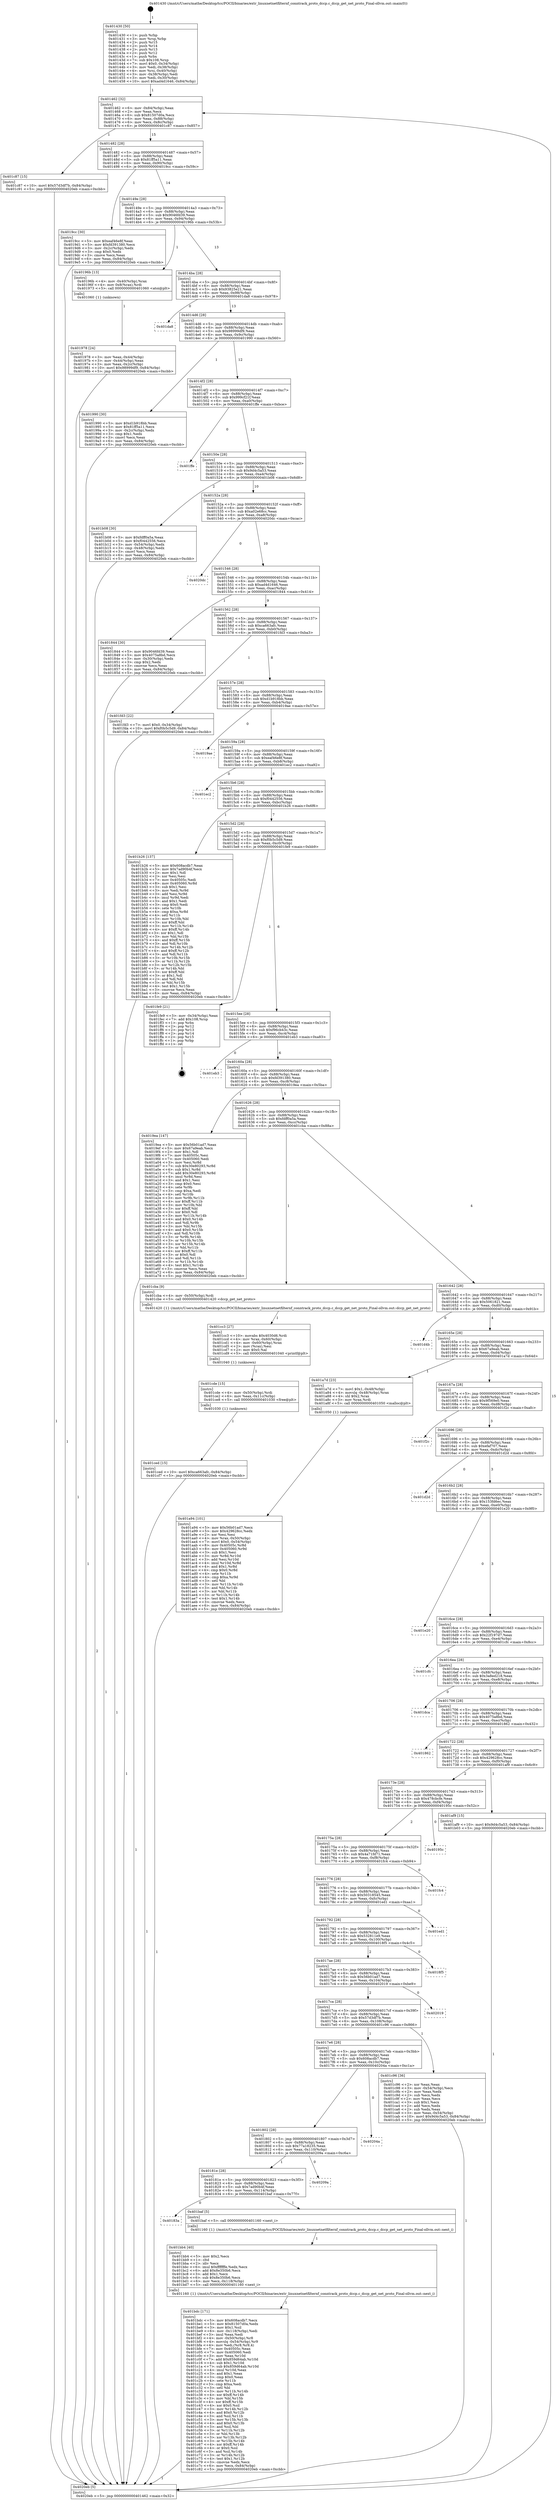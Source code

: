 digraph "0x401430" {
  label = "0x401430 (/mnt/c/Users/mathe/Desktop/tcc/POCII/binaries/extr_linuxnetnetfilternf_conntrack_proto_dccp.c_dccp_get_net_proto_Final-ollvm.out::main(0))"
  labelloc = "t"
  node[shape=record]

  Entry [label="",width=0.3,height=0.3,shape=circle,fillcolor=black,style=filled]
  "0x401462" [label="{
     0x401462 [32]\l
     | [instrs]\l
     &nbsp;&nbsp;0x401462 \<+6\>: mov -0x84(%rbp),%eax\l
     &nbsp;&nbsp;0x401468 \<+2\>: mov %eax,%ecx\l
     &nbsp;&nbsp;0x40146a \<+6\>: sub $0x81507d0a,%ecx\l
     &nbsp;&nbsp;0x401470 \<+6\>: mov %eax,-0x88(%rbp)\l
     &nbsp;&nbsp;0x401476 \<+6\>: mov %ecx,-0x8c(%rbp)\l
     &nbsp;&nbsp;0x40147c \<+6\>: je 0000000000401c87 \<main+0x857\>\l
  }"]
  "0x401c87" [label="{
     0x401c87 [15]\l
     | [instrs]\l
     &nbsp;&nbsp;0x401c87 \<+10\>: movl $0x57d3df7b,-0x84(%rbp)\l
     &nbsp;&nbsp;0x401c91 \<+5\>: jmp 00000000004020eb \<main+0xcbb\>\l
  }"]
  "0x401482" [label="{
     0x401482 [28]\l
     | [instrs]\l
     &nbsp;&nbsp;0x401482 \<+5\>: jmp 0000000000401487 \<main+0x57\>\l
     &nbsp;&nbsp;0x401487 \<+6\>: mov -0x88(%rbp),%eax\l
     &nbsp;&nbsp;0x40148d \<+5\>: sub $0x81ff5a11,%eax\l
     &nbsp;&nbsp;0x401492 \<+6\>: mov %eax,-0x90(%rbp)\l
     &nbsp;&nbsp;0x401498 \<+6\>: je 00000000004019cc \<main+0x59c\>\l
  }"]
  Exit [label="",width=0.3,height=0.3,shape=circle,fillcolor=black,style=filled,peripheries=2]
  "0x4019cc" [label="{
     0x4019cc [30]\l
     | [instrs]\l
     &nbsp;&nbsp;0x4019cc \<+5\>: mov $0xeaf46e8f,%eax\l
     &nbsp;&nbsp;0x4019d1 \<+5\>: mov $0xfd391380,%ecx\l
     &nbsp;&nbsp;0x4019d6 \<+3\>: mov -0x2c(%rbp),%edx\l
     &nbsp;&nbsp;0x4019d9 \<+3\>: cmp $0x0,%edx\l
     &nbsp;&nbsp;0x4019dc \<+3\>: cmove %ecx,%eax\l
     &nbsp;&nbsp;0x4019df \<+6\>: mov %eax,-0x84(%rbp)\l
     &nbsp;&nbsp;0x4019e5 \<+5\>: jmp 00000000004020eb \<main+0xcbb\>\l
  }"]
  "0x40149e" [label="{
     0x40149e [28]\l
     | [instrs]\l
     &nbsp;&nbsp;0x40149e \<+5\>: jmp 00000000004014a3 \<main+0x73\>\l
     &nbsp;&nbsp;0x4014a3 \<+6\>: mov -0x88(%rbp),%eax\l
     &nbsp;&nbsp;0x4014a9 \<+5\>: sub $0x9046fd39,%eax\l
     &nbsp;&nbsp;0x4014ae \<+6\>: mov %eax,-0x94(%rbp)\l
     &nbsp;&nbsp;0x4014b4 \<+6\>: je 000000000040196b \<main+0x53b\>\l
  }"]
  "0x401ced" [label="{
     0x401ced [15]\l
     | [instrs]\l
     &nbsp;&nbsp;0x401ced \<+10\>: movl $0xca663afc,-0x84(%rbp)\l
     &nbsp;&nbsp;0x401cf7 \<+5\>: jmp 00000000004020eb \<main+0xcbb\>\l
  }"]
  "0x40196b" [label="{
     0x40196b [13]\l
     | [instrs]\l
     &nbsp;&nbsp;0x40196b \<+4\>: mov -0x40(%rbp),%rax\l
     &nbsp;&nbsp;0x40196f \<+4\>: mov 0x8(%rax),%rdi\l
     &nbsp;&nbsp;0x401973 \<+5\>: call 0000000000401060 \<atoi@plt\>\l
     | [calls]\l
     &nbsp;&nbsp;0x401060 \{1\} (unknown)\l
  }"]
  "0x4014ba" [label="{
     0x4014ba [28]\l
     | [instrs]\l
     &nbsp;&nbsp;0x4014ba \<+5\>: jmp 00000000004014bf \<main+0x8f\>\l
     &nbsp;&nbsp;0x4014bf \<+6\>: mov -0x88(%rbp),%eax\l
     &nbsp;&nbsp;0x4014c5 \<+5\>: sub $0x93825e21,%eax\l
     &nbsp;&nbsp;0x4014ca \<+6\>: mov %eax,-0x98(%rbp)\l
     &nbsp;&nbsp;0x4014d0 \<+6\>: je 0000000000401da8 \<main+0x978\>\l
  }"]
  "0x401cde" [label="{
     0x401cde [15]\l
     | [instrs]\l
     &nbsp;&nbsp;0x401cde \<+4\>: mov -0x50(%rbp),%rdi\l
     &nbsp;&nbsp;0x401ce2 \<+6\>: mov %eax,-0x11c(%rbp)\l
     &nbsp;&nbsp;0x401ce8 \<+5\>: call 0000000000401030 \<free@plt\>\l
     | [calls]\l
     &nbsp;&nbsp;0x401030 \{1\} (unknown)\l
  }"]
  "0x401da8" [label="{
     0x401da8\l
  }", style=dashed]
  "0x4014d6" [label="{
     0x4014d6 [28]\l
     | [instrs]\l
     &nbsp;&nbsp;0x4014d6 \<+5\>: jmp 00000000004014db \<main+0xab\>\l
     &nbsp;&nbsp;0x4014db \<+6\>: mov -0x88(%rbp),%eax\l
     &nbsp;&nbsp;0x4014e1 \<+5\>: sub $0x98999df9,%eax\l
     &nbsp;&nbsp;0x4014e6 \<+6\>: mov %eax,-0x9c(%rbp)\l
     &nbsp;&nbsp;0x4014ec \<+6\>: je 0000000000401990 \<main+0x560\>\l
  }"]
  "0x401cc3" [label="{
     0x401cc3 [27]\l
     | [instrs]\l
     &nbsp;&nbsp;0x401cc3 \<+10\>: movabs $0x4030d6,%rdi\l
     &nbsp;&nbsp;0x401ccd \<+4\>: mov %rax,-0x60(%rbp)\l
     &nbsp;&nbsp;0x401cd1 \<+4\>: mov -0x60(%rbp),%rax\l
     &nbsp;&nbsp;0x401cd5 \<+2\>: mov (%rax),%esi\l
     &nbsp;&nbsp;0x401cd7 \<+2\>: mov $0x0,%al\l
     &nbsp;&nbsp;0x401cd9 \<+5\>: call 0000000000401040 \<printf@plt\>\l
     | [calls]\l
     &nbsp;&nbsp;0x401040 \{1\} (unknown)\l
  }"]
  "0x401990" [label="{
     0x401990 [30]\l
     | [instrs]\l
     &nbsp;&nbsp;0x401990 \<+5\>: mov $0xd1b918bb,%eax\l
     &nbsp;&nbsp;0x401995 \<+5\>: mov $0x81ff5a11,%ecx\l
     &nbsp;&nbsp;0x40199a \<+3\>: mov -0x2c(%rbp),%edx\l
     &nbsp;&nbsp;0x40199d \<+3\>: cmp $0x1,%edx\l
     &nbsp;&nbsp;0x4019a0 \<+3\>: cmovl %ecx,%eax\l
     &nbsp;&nbsp;0x4019a3 \<+6\>: mov %eax,-0x84(%rbp)\l
     &nbsp;&nbsp;0x4019a9 \<+5\>: jmp 00000000004020eb \<main+0xcbb\>\l
  }"]
  "0x4014f2" [label="{
     0x4014f2 [28]\l
     | [instrs]\l
     &nbsp;&nbsp;0x4014f2 \<+5\>: jmp 00000000004014f7 \<main+0xc7\>\l
     &nbsp;&nbsp;0x4014f7 \<+6\>: mov -0x88(%rbp),%eax\l
     &nbsp;&nbsp;0x4014fd \<+5\>: sub $0x999cf21f,%eax\l
     &nbsp;&nbsp;0x401502 \<+6\>: mov %eax,-0xa0(%rbp)\l
     &nbsp;&nbsp;0x401508 \<+6\>: je 0000000000401ffe \<main+0xbce\>\l
  }"]
  "0x401bdc" [label="{
     0x401bdc [171]\l
     | [instrs]\l
     &nbsp;&nbsp;0x401bdc \<+5\>: mov $0x608acdb7,%ecx\l
     &nbsp;&nbsp;0x401be1 \<+5\>: mov $0x81507d0a,%edx\l
     &nbsp;&nbsp;0x401be6 \<+3\>: mov $0x1,%sil\l
     &nbsp;&nbsp;0x401be9 \<+6\>: mov -0x118(%rbp),%edi\l
     &nbsp;&nbsp;0x401bef \<+3\>: imul %eax,%edi\l
     &nbsp;&nbsp;0x401bf2 \<+4\>: mov -0x50(%rbp),%r8\l
     &nbsp;&nbsp;0x401bf6 \<+4\>: movslq -0x54(%rbp),%r9\l
     &nbsp;&nbsp;0x401bfa \<+4\>: mov %edi,(%r8,%r9,4)\l
     &nbsp;&nbsp;0x401bfe \<+7\>: mov 0x40505c,%eax\l
     &nbsp;&nbsp;0x401c05 \<+7\>: mov 0x405060,%edi\l
     &nbsp;&nbsp;0x401c0c \<+3\>: mov %eax,%r10d\l
     &nbsp;&nbsp;0x401c0f \<+7\>: add $0x859d64ab,%r10d\l
     &nbsp;&nbsp;0x401c16 \<+4\>: sub $0x1,%r10d\l
     &nbsp;&nbsp;0x401c1a \<+7\>: sub $0x859d64ab,%r10d\l
     &nbsp;&nbsp;0x401c21 \<+4\>: imul %r10d,%eax\l
     &nbsp;&nbsp;0x401c25 \<+3\>: and $0x1,%eax\l
     &nbsp;&nbsp;0x401c28 \<+3\>: cmp $0x0,%eax\l
     &nbsp;&nbsp;0x401c2b \<+4\>: sete %r11b\l
     &nbsp;&nbsp;0x401c2f \<+3\>: cmp $0xa,%edi\l
     &nbsp;&nbsp;0x401c32 \<+3\>: setl %bl\l
     &nbsp;&nbsp;0x401c35 \<+3\>: mov %r11b,%r14b\l
     &nbsp;&nbsp;0x401c38 \<+4\>: xor $0xff,%r14b\l
     &nbsp;&nbsp;0x401c3c \<+3\>: mov %bl,%r15b\l
     &nbsp;&nbsp;0x401c3f \<+4\>: xor $0xff,%r15b\l
     &nbsp;&nbsp;0x401c43 \<+4\>: xor $0x0,%sil\l
     &nbsp;&nbsp;0x401c47 \<+3\>: mov %r14b,%r12b\l
     &nbsp;&nbsp;0x401c4a \<+4\>: and $0x0,%r12b\l
     &nbsp;&nbsp;0x401c4e \<+3\>: and %sil,%r11b\l
     &nbsp;&nbsp;0x401c51 \<+3\>: mov %r15b,%r13b\l
     &nbsp;&nbsp;0x401c54 \<+4\>: and $0x0,%r13b\l
     &nbsp;&nbsp;0x401c58 \<+3\>: and %sil,%bl\l
     &nbsp;&nbsp;0x401c5b \<+3\>: or %r11b,%r12b\l
     &nbsp;&nbsp;0x401c5e \<+3\>: or %bl,%r13b\l
     &nbsp;&nbsp;0x401c61 \<+3\>: xor %r13b,%r12b\l
     &nbsp;&nbsp;0x401c64 \<+3\>: or %r15b,%r14b\l
     &nbsp;&nbsp;0x401c67 \<+4\>: xor $0xff,%r14b\l
     &nbsp;&nbsp;0x401c6b \<+4\>: or $0x0,%sil\l
     &nbsp;&nbsp;0x401c6f \<+3\>: and %sil,%r14b\l
     &nbsp;&nbsp;0x401c72 \<+3\>: or %r14b,%r12b\l
     &nbsp;&nbsp;0x401c75 \<+4\>: test $0x1,%r12b\l
     &nbsp;&nbsp;0x401c79 \<+3\>: cmovne %edx,%ecx\l
     &nbsp;&nbsp;0x401c7c \<+6\>: mov %ecx,-0x84(%rbp)\l
     &nbsp;&nbsp;0x401c82 \<+5\>: jmp 00000000004020eb \<main+0xcbb\>\l
  }"]
  "0x401ffe" [label="{
     0x401ffe\l
  }", style=dashed]
  "0x40150e" [label="{
     0x40150e [28]\l
     | [instrs]\l
     &nbsp;&nbsp;0x40150e \<+5\>: jmp 0000000000401513 \<main+0xe3\>\l
     &nbsp;&nbsp;0x401513 \<+6\>: mov -0x88(%rbp),%eax\l
     &nbsp;&nbsp;0x401519 \<+5\>: sub $0x9d4c5a53,%eax\l
     &nbsp;&nbsp;0x40151e \<+6\>: mov %eax,-0xa4(%rbp)\l
     &nbsp;&nbsp;0x401524 \<+6\>: je 0000000000401b08 \<main+0x6d8\>\l
  }"]
  "0x401bb4" [label="{
     0x401bb4 [40]\l
     | [instrs]\l
     &nbsp;&nbsp;0x401bb4 \<+5\>: mov $0x2,%ecx\l
     &nbsp;&nbsp;0x401bb9 \<+1\>: cltd\l
     &nbsp;&nbsp;0x401bba \<+2\>: idiv %ecx\l
     &nbsp;&nbsp;0x401bbc \<+6\>: imul $0xfffffffe,%edx,%ecx\l
     &nbsp;&nbsp;0x401bc2 \<+6\>: add $0x8e350b6,%ecx\l
     &nbsp;&nbsp;0x401bc8 \<+3\>: add $0x1,%ecx\l
     &nbsp;&nbsp;0x401bcb \<+6\>: sub $0x8e350b6,%ecx\l
     &nbsp;&nbsp;0x401bd1 \<+6\>: mov %ecx,-0x118(%rbp)\l
     &nbsp;&nbsp;0x401bd7 \<+5\>: call 0000000000401160 \<next_i\>\l
     | [calls]\l
     &nbsp;&nbsp;0x401160 \{1\} (/mnt/c/Users/mathe/Desktop/tcc/POCII/binaries/extr_linuxnetnetfilternf_conntrack_proto_dccp.c_dccp_get_net_proto_Final-ollvm.out::next_i)\l
  }"]
  "0x401b08" [label="{
     0x401b08 [30]\l
     | [instrs]\l
     &nbsp;&nbsp;0x401b08 \<+5\>: mov $0xfdff0a5a,%eax\l
     &nbsp;&nbsp;0x401b0d \<+5\>: mov $0xf0442556,%ecx\l
     &nbsp;&nbsp;0x401b12 \<+3\>: mov -0x54(%rbp),%edx\l
     &nbsp;&nbsp;0x401b15 \<+3\>: cmp -0x48(%rbp),%edx\l
     &nbsp;&nbsp;0x401b18 \<+3\>: cmovl %ecx,%eax\l
     &nbsp;&nbsp;0x401b1b \<+6\>: mov %eax,-0x84(%rbp)\l
     &nbsp;&nbsp;0x401b21 \<+5\>: jmp 00000000004020eb \<main+0xcbb\>\l
  }"]
  "0x40152a" [label="{
     0x40152a [28]\l
     | [instrs]\l
     &nbsp;&nbsp;0x40152a \<+5\>: jmp 000000000040152f \<main+0xff\>\l
     &nbsp;&nbsp;0x40152f \<+6\>: mov -0x88(%rbp),%eax\l
     &nbsp;&nbsp;0x401535 \<+5\>: sub $0xa02e68cc,%eax\l
     &nbsp;&nbsp;0x40153a \<+6\>: mov %eax,-0xa8(%rbp)\l
     &nbsp;&nbsp;0x401540 \<+6\>: je 00000000004020dc \<main+0xcac\>\l
  }"]
  "0x40183a" [label="{
     0x40183a\l
  }", style=dashed]
  "0x4020dc" [label="{
     0x4020dc\l
  }", style=dashed]
  "0x401546" [label="{
     0x401546 [28]\l
     | [instrs]\l
     &nbsp;&nbsp;0x401546 \<+5\>: jmp 000000000040154b \<main+0x11b\>\l
     &nbsp;&nbsp;0x40154b \<+6\>: mov -0x88(%rbp),%eax\l
     &nbsp;&nbsp;0x401551 \<+5\>: sub $0xad4d1646,%eax\l
     &nbsp;&nbsp;0x401556 \<+6\>: mov %eax,-0xac(%rbp)\l
     &nbsp;&nbsp;0x40155c \<+6\>: je 0000000000401844 \<main+0x414\>\l
  }"]
  "0x401baf" [label="{
     0x401baf [5]\l
     | [instrs]\l
     &nbsp;&nbsp;0x401baf \<+5\>: call 0000000000401160 \<next_i\>\l
     | [calls]\l
     &nbsp;&nbsp;0x401160 \{1\} (/mnt/c/Users/mathe/Desktop/tcc/POCII/binaries/extr_linuxnetnetfilternf_conntrack_proto_dccp.c_dccp_get_net_proto_Final-ollvm.out::next_i)\l
  }"]
  "0x401844" [label="{
     0x401844 [30]\l
     | [instrs]\l
     &nbsp;&nbsp;0x401844 \<+5\>: mov $0x9046fd39,%eax\l
     &nbsp;&nbsp;0x401849 \<+5\>: mov $0x4075a8bd,%ecx\l
     &nbsp;&nbsp;0x40184e \<+3\>: mov -0x30(%rbp),%edx\l
     &nbsp;&nbsp;0x401851 \<+3\>: cmp $0x2,%edx\l
     &nbsp;&nbsp;0x401854 \<+3\>: cmovne %ecx,%eax\l
     &nbsp;&nbsp;0x401857 \<+6\>: mov %eax,-0x84(%rbp)\l
     &nbsp;&nbsp;0x40185d \<+5\>: jmp 00000000004020eb \<main+0xcbb\>\l
  }"]
  "0x401562" [label="{
     0x401562 [28]\l
     | [instrs]\l
     &nbsp;&nbsp;0x401562 \<+5\>: jmp 0000000000401567 \<main+0x137\>\l
     &nbsp;&nbsp;0x401567 \<+6\>: mov -0x88(%rbp),%eax\l
     &nbsp;&nbsp;0x40156d \<+5\>: sub $0xca663afc,%eax\l
     &nbsp;&nbsp;0x401572 \<+6\>: mov %eax,-0xb0(%rbp)\l
     &nbsp;&nbsp;0x401578 \<+6\>: je 0000000000401fd3 \<main+0xba3\>\l
  }"]
  "0x4020eb" [label="{
     0x4020eb [5]\l
     | [instrs]\l
     &nbsp;&nbsp;0x4020eb \<+5\>: jmp 0000000000401462 \<main+0x32\>\l
  }"]
  "0x401430" [label="{
     0x401430 [50]\l
     | [instrs]\l
     &nbsp;&nbsp;0x401430 \<+1\>: push %rbp\l
     &nbsp;&nbsp;0x401431 \<+3\>: mov %rsp,%rbp\l
     &nbsp;&nbsp;0x401434 \<+2\>: push %r15\l
     &nbsp;&nbsp;0x401436 \<+2\>: push %r14\l
     &nbsp;&nbsp;0x401438 \<+2\>: push %r13\l
     &nbsp;&nbsp;0x40143a \<+2\>: push %r12\l
     &nbsp;&nbsp;0x40143c \<+1\>: push %rbx\l
     &nbsp;&nbsp;0x40143d \<+7\>: sub $0x108,%rsp\l
     &nbsp;&nbsp;0x401444 \<+7\>: movl $0x0,-0x34(%rbp)\l
     &nbsp;&nbsp;0x40144b \<+3\>: mov %edi,-0x38(%rbp)\l
     &nbsp;&nbsp;0x40144e \<+4\>: mov %rsi,-0x40(%rbp)\l
     &nbsp;&nbsp;0x401452 \<+3\>: mov -0x38(%rbp),%edi\l
     &nbsp;&nbsp;0x401455 \<+3\>: mov %edi,-0x30(%rbp)\l
     &nbsp;&nbsp;0x401458 \<+10\>: movl $0xad4d1646,-0x84(%rbp)\l
  }"]
  "0x401978" [label="{
     0x401978 [24]\l
     | [instrs]\l
     &nbsp;&nbsp;0x401978 \<+3\>: mov %eax,-0x44(%rbp)\l
     &nbsp;&nbsp;0x40197b \<+3\>: mov -0x44(%rbp),%eax\l
     &nbsp;&nbsp;0x40197e \<+3\>: mov %eax,-0x2c(%rbp)\l
     &nbsp;&nbsp;0x401981 \<+10\>: movl $0x98999df9,-0x84(%rbp)\l
     &nbsp;&nbsp;0x40198b \<+5\>: jmp 00000000004020eb \<main+0xcbb\>\l
  }"]
  "0x40181e" [label="{
     0x40181e [28]\l
     | [instrs]\l
     &nbsp;&nbsp;0x40181e \<+5\>: jmp 0000000000401823 \<main+0x3f3\>\l
     &nbsp;&nbsp;0x401823 \<+6\>: mov -0x88(%rbp),%eax\l
     &nbsp;&nbsp;0x401829 \<+5\>: sub $0x7ad90b4f,%eax\l
     &nbsp;&nbsp;0x40182e \<+6\>: mov %eax,-0x114(%rbp)\l
     &nbsp;&nbsp;0x401834 \<+6\>: je 0000000000401baf \<main+0x77f\>\l
  }"]
  "0x401fd3" [label="{
     0x401fd3 [22]\l
     | [instrs]\l
     &nbsp;&nbsp;0x401fd3 \<+7\>: movl $0x0,-0x34(%rbp)\l
     &nbsp;&nbsp;0x401fda \<+10\>: movl $0xf0b5c5d9,-0x84(%rbp)\l
     &nbsp;&nbsp;0x401fe4 \<+5\>: jmp 00000000004020eb \<main+0xcbb\>\l
  }"]
  "0x40157e" [label="{
     0x40157e [28]\l
     | [instrs]\l
     &nbsp;&nbsp;0x40157e \<+5\>: jmp 0000000000401583 \<main+0x153\>\l
     &nbsp;&nbsp;0x401583 \<+6\>: mov -0x88(%rbp),%eax\l
     &nbsp;&nbsp;0x401589 \<+5\>: sub $0xd1b918bb,%eax\l
     &nbsp;&nbsp;0x40158e \<+6\>: mov %eax,-0xb4(%rbp)\l
     &nbsp;&nbsp;0x401594 \<+6\>: je 00000000004019ae \<main+0x57e\>\l
  }"]
  "0x40209a" [label="{
     0x40209a\l
  }", style=dashed]
  "0x4019ae" [label="{
     0x4019ae\l
  }", style=dashed]
  "0x40159a" [label="{
     0x40159a [28]\l
     | [instrs]\l
     &nbsp;&nbsp;0x40159a \<+5\>: jmp 000000000040159f \<main+0x16f\>\l
     &nbsp;&nbsp;0x40159f \<+6\>: mov -0x88(%rbp),%eax\l
     &nbsp;&nbsp;0x4015a5 \<+5\>: sub $0xeaf46e8f,%eax\l
     &nbsp;&nbsp;0x4015aa \<+6\>: mov %eax,-0xb8(%rbp)\l
     &nbsp;&nbsp;0x4015b0 \<+6\>: je 0000000000401ec2 \<main+0xa92\>\l
  }"]
  "0x401802" [label="{
     0x401802 [28]\l
     | [instrs]\l
     &nbsp;&nbsp;0x401802 \<+5\>: jmp 0000000000401807 \<main+0x3d7\>\l
     &nbsp;&nbsp;0x401807 \<+6\>: mov -0x88(%rbp),%eax\l
     &nbsp;&nbsp;0x40180d \<+5\>: sub $0x77a18235,%eax\l
     &nbsp;&nbsp;0x401812 \<+6\>: mov %eax,-0x110(%rbp)\l
     &nbsp;&nbsp;0x401818 \<+6\>: je 000000000040209a \<main+0xc6a\>\l
  }"]
  "0x401ec2" [label="{
     0x401ec2\l
  }", style=dashed]
  "0x4015b6" [label="{
     0x4015b6 [28]\l
     | [instrs]\l
     &nbsp;&nbsp;0x4015b6 \<+5\>: jmp 00000000004015bb \<main+0x18b\>\l
     &nbsp;&nbsp;0x4015bb \<+6\>: mov -0x88(%rbp),%eax\l
     &nbsp;&nbsp;0x4015c1 \<+5\>: sub $0xf0442556,%eax\l
     &nbsp;&nbsp;0x4015c6 \<+6\>: mov %eax,-0xbc(%rbp)\l
     &nbsp;&nbsp;0x4015cc \<+6\>: je 0000000000401b26 \<main+0x6f6\>\l
  }"]
  "0x40204a" [label="{
     0x40204a\l
  }", style=dashed]
  "0x401b26" [label="{
     0x401b26 [137]\l
     | [instrs]\l
     &nbsp;&nbsp;0x401b26 \<+5\>: mov $0x608acdb7,%eax\l
     &nbsp;&nbsp;0x401b2b \<+5\>: mov $0x7ad90b4f,%ecx\l
     &nbsp;&nbsp;0x401b30 \<+2\>: mov $0x1,%dl\l
     &nbsp;&nbsp;0x401b32 \<+2\>: xor %esi,%esi\l
     &nbsp;&nbsp;0x401b34 \<+7\>: mov 0x40505c,%edi\l
     &nbsp;&nbsp;0x401b3b \<+8\>: mov 0x405060,%r8d\l
     &nbsp;&nbsp;0x401b43 \<+3\>: sub $0x1,%esi\l
     &nbsp;&nbsp;0x401b46 \<+3\>: mov %edi,%r9d\l
     &nbsp;&nbsp;0x401b49 \<+3\>: add %esi,%r9d\l
     &nbsp;&nbsp;0x401b4c \<+4\>: imul %r9d,%edi\l
     &nbsp;&nbsp;0x401b50 \<+3\>: and $0x1,%edi\l
     &nbsp;&nbsp;0x401b53 \<+3\>: cmp $0x0,%edi\l
     &nbsp;&nbsp;0x401b56 \<+4\>: sete %r10b\l
     &nbsp;&nbsp;0x401b5a \<+4\>: cmp $0xa,%r8d\l
     &nbsp;&nbsp;0x401b5e \<+4\>: setl %r11b\l
     &nbsp;&nbsp;0x401b62 \<+3\>: mov %r10b,%bl\l
     &nbsp;&nbsp;0x401b65 \<+3\>: xor $0xff,%bl\l
     &nbsp;&nbsp;0x401b68 \<+3\>: mov %r11b,%r14b\l
     &nbsp;&nbsp;0x401b6b \<+4\>: xor $0xff,%r14b\l
     &nbsp;&nbsp;0x401b6f \<+3\>: xor $0x1,%dl\l
     &nbsp;&nbsp;0x401b72 \<+3\>: mov %bl,%r15b\l
     &nbsp;&nbsp;0x401b75 \<+4\>: and $0xff,%r15b\l
     &nbsp;&nbsp;0x401b79 \<+3\>: and %dl,%r10b\l
     &nbsp;&nbsp;0x401b7c \<+3\>: mov %r14b,%r12b\l
     &nbsp;&nbsp;0x401b7f \<+4\>: and $0xff,%r12b\l
     &nbsp;&nbsp;0x401b83 \<+3\>: and %dl,%r11b\l
     &nbsp;&nbsp;0x401b86 \<+3\>: or %r10b,%r15b\l
     &nbsp;&nbsp;0x401b89 \<+3\>: or %r11b,%r12b\l
     &nbsp;&nbsp;0x401b8c \<+3\>: xor %r12b,%r15b\l
     &nbsp;&nbsp;0x401b8f \<+3\>: or %r14b,%bl\l
     &nbsp;&nbsp;0x401b92 \<+3\>: xor $0xff,%bl\l
     &nbsp;&nbsp;0x401b95 \<+3\>: or $0x1,%dl\l
     &nbsp;&nbsp;0x401b98 \<+2\>: and %dl,%bl\l
     &nbsp;&nbsp;0x401b9a \<+3\>: or %bl,%r15b\l
     &nbsp;&nbsp;0x401b9d \<+4\>: test $0x1,%r15b\l
     &nbsp;&nbsp;0x401ba1 \<+3\>: cmovne %ecx,%eax\l
     &nbsp;&nbsp;0x401ba4 \<+6\>: mov %eax,-0x84(%rbp)\l
     &nbsp;&nbsp;0x401baa \<+5\>: jmp 00000000004020eb \<main+0xcbb\>\l
  }"]
  "0x4015d2" [label="{
     0x4015d2 [28]\l
     | [instrs]\l
     &nbsp;&nbsp;0x4015d2 \<+5\>: jmp 00000000004015d7 \<main+0x1a7\>\l
     &nbsp;&nbsp;0x4015d7 \<+6\>: mov -0x88(%rbp),%eax\l
     &nbsp;&nbsp;0x4015dd \<+5\>: sub $0xf0b5c5d9,%eax\l
     &nbsp;&nbsp;0x4015e2 \<+6\>: mov %eax,-0xc0(%rbp)\l
     &nbsp;&nbsp;0x4015e8 \<+6\>: je 0000000000401fe9 \<main+0xbb9\>\l
  }"]
  "0x4017e6" [label="{
     0x4017e6 [28]\l
     | [instrs]\l
     &nbsp;&nbsp;0x4017e6 \<+5\>: jmp 00000000004017eb \<main+0x3bb\>\l
     &nbsp;&nbsp;0x4017eb \<+6\>: mov -0x88(%rbp),%eax\l
     &nbsp;&nbsp;0x4017f1 \<+5\>: sub $0x608acdb7,%eax\l
     &nbsp;&nbsp;0x4017f6 \<+6\>: mov %eax,-0x10c(%rbp)\l
     &nbsp;&nbsp;0x4017fc \<+6\>: je 000000000040204a \<main+0xc1a\>\l
  }"]
  "0x401fe9" [label="{
     0x401fe9 [21]\l
     | [instrs]\l
     &nbsp;&nbsp;0x401fe9 \<+3\>: mov -0x34(%rbp),%eax\l
     &nbsp;&nbsp;0x401fec \<+7\>: add $0x108,%rsp\l
     &nbsp;&nbsp;0x401ff3 \<+1\>: pop %rbx\l
     &nbsp;&nbsp;0x401ff4 \<+2\>: pop %r12\l
     &nbsp;&nbsp;0x401ff6 \<+2\>: pop %r13\l
     &nbsp;&nbsp;0x401ff8 \<+2\>: pop %r14\l
     &nbsp;&nbsp;0x401ffa \<+2\>: pop %r15\l
     &nbsp;&nbsp;0x401ffc \<+1\>: pop %rbp\l
     &nbsp;&nbsp;0x401ffd \<+1\>: ret\l
  }"]
  "0x4015ee" [label="{
     0x4015ee [28]\l
     | [instrs]\l
     &nbsp;&nbsp;0x4015ee \<+5\>: jmp 00000000004015f3 \<main+0x1c3\>\l
     &nbsp;&nbsp;0x4015f3 \<+6\>: mov -0x88(%rbp),%eax\l
     &nbsp;&nbsp;0x4015f9 \<+5\>: sub $0xf96cb43c,%eax\l
     &nbsp;&nbsp;0x4015fe \<+6\>: mov %eax,-0xc4(%rbp)\l
     &nbsp;&nbsp;0x401604 \<+6\>: je 0000000000401eb3 \<main+0xa83\>\l
  }"]
  "0x401c96" [label="{
     0x401c96 [36]\l
     | [instrs]\l
     &nbsp;&nbsp;0x401c96 \<+2\>: xor %eax,%eax\l
     &nbsp;&nbsp;0x401c98 \<+3\>: mov -0x54(%rbp),%ecx\l
     &nbsp;&nbsp;0x401c9b \<+2\>: mov %eax,%edx\l
     &nbsp;&nbsp;0x401c9d \<+2\>: sub %ecx,%edx\l
     &nbsp;&nbsp;0x401c9f \<+2\>: mov %eax,%ecx\l
     &nbsp;&nbsp;0x401ca1 \<+3\>: sub $0x1,%ecx\l
     &nbsp;&nbsp;0x401ca4 \<+2\>: add %ecx,%edx\l
     &nbsp;&nbsp;0x401ca6 \<+2\>: sub %edx,%eax\l
     &nbsp;&nbsp;0x401ca8 \<+3\>: mov %eax,-0x54(%rbp)\l
     &nbsp;&nbsp;0x401cab \<+10\>: movl $0x9d4c5a53,-0x84(%rbp)\l
     &nbsp;&nbsp;0x401cb5 \<+5\>: jmp 00000000004020eb \<main+0xcbb\>\l
  }"]
  "0x401eb3" [label="{
     0x401eb3\l
  }", style=dashed]
  "0x40160a" [label="{
     0x40160a [28]\l
     | [instrs]\l
     &nbsp;&nbsp;0x40160a \<+5\>: jmp 000000000040160f \<main+0x1df\>\l
     &nbsp;&nbsp;0x40160f \<+6\>: mov -0x88(%rbp),%eax\l
     &nbsp;&nbsp;0x401615 \<+5\>: sub $0xfd391380,%eax\l
     &nbsp;&nbsp;0x40161a \<+6\>: mov %eax,-0xc8(%rbp)\l
     &nbsp;&nbsp;0x401620 \<+6\>: je 00000000004019ea \<main+0x5ba\>\l
  }"]
  "0x4017ca" [label="{
     0x4017ca [28]\l
     | [instrs]\l
     &nbsp;&nbsp;0x4017ca \<+5\>: jmp 00000000004017cf \<main+0x39f\>\l
     &nbsp;&nbsp;0x4017cf \<+6\>: mov -0x88(%rbp),%eax\l
     &nbsp;&nbsp;0x4017d5 \<+5\>: sub $0x57d3df7b,%eax\l
     &nbsp;&nbsp;0x4017da \<+6\>: mov %eax,-0x108(%rbp)\l
     &nbsp;&nbsp;0x4017e0 \<+6\>: je 0000000000401c96 \<main+0x866\>\l
  }"]
  "0x4019ea" [label="{
     0x4019ea [147]\l
     | [instrs]\l
     &nbsp;&nbsp;0x4019ea \<+5\>: mov $0x56b01ad7,%eax\l
     &nbsp;&nbsp;0x4019ef \<+5\>: mov $0x67a9eab,%ecx\l
     &nbsp;&nbsp;0x4019f4 \<+2\>: mov $0x1,%dl\l
     &nbsp;&nbsp;0x4019f6 \<+7\>: mov 0x40505c,%esi\l
     &nbsp;&nbsp;0x4019fd \<+7\>: mov 0x405060,%edi\l
     &nbsp;&nbsp;0x401a04 \<+3\>: mov %esi,%r8d\l
     &nbsp;&nbsp;0x401a07 \<+7\>: sub $0x30e80293,%r8d\l
     &nbsp;&nbsp;0x401a0e \<+4\>: sub $0x1,%r8d\l
     &nbsp;&nbsp;0x401a12 \<+7\>: add $0x30e80293,%r8d\l
     &nbsp;&nbsp;0x401a19 \<+4\>: imul %r8d,%esi\l
     &nbsp;&nbsp;0x401a1d \<+3\>: and $0x1,%esi\l
     &nbsp;&nbsp;0x401a20 \<+3\>: cmp $0x0,%esi\l
     &nbsp;&nbsp;0x401a23 \<+4\>: sete %r9b\l
     &nbsp;&nbsp;0x401a27 \<+3\>: cmp $0xa,%edi\l
     &nbsp;&nbsp;0x401a2a \<+4\>: setl %r10b\l
     &nbsp;&nbsp;0x401a2e \<+3\>: mov %r9b,%r11b\l
     &nbsp;&nbsp;0x401a31 \<+4\>: xor $0xff,%r11b\l
     &nbsp;&nbsp;0x401a35 \<+3\>: mov %r10b,%bl\l
     &nbsp;&nbsp;0x401a38 \<+3\>: xor $0xff,%bl\l
     &nbsp;&nbsp;0x401a3b \<+3\>: xor $0x0,%dl\l
     &nbsp;&nbsp;0x401a3e \<+3\>: mov %r11b,%r14b\l
     &nbsp;&nbsp;0x401a41 \<+4\>: and $0x0,%r14b\l
     &nbsp;&nbsp;0x401a45 \<+3\>: and %dl,%r9b\l
     &nbsp;&nbsp;0x401a48 \<+3\>: mov %bl,%r15b\l
     &nbsp;&nbsp;0x401a4b \<+4\>: and $0x0,%r15b\l
     &nbsp;&nbsp;0x401a4f \<+3\>: and %dl,%r10b\l
     &nbsp;&nbsp;0x401a52 \<+3\>: or %r9b,%r14b\l
     &nbsp;&nbsp;0x401a55 \<+3\>: or %r10b,%r15b\l
     &nbsp;&nbsp;0x401a58 \<+3\>: xor %r15b,%r14b\l
     &nbsp;&nbsp;0x401a5b \<+3\>: or %bl,%r11b\l
     &nbsp;&nbsp;0x401a5e \<+4\>: xor $0xff,%r11b\l
     &nbsp;&nbsp;0x401a62 \<+3\>: or $0x0,%dl\l
     &nbsp;&nbsp;0x401a65 \<+3\>: and %dl,%r11b\l
     &nbsp;&nbsp;0x401a68 \<+3\>: or %r11b,%r14b\l
     &nbsp;&nbsp;0x401a6b \<+4\>: test $0x1,%r14b\l
     &nbsp;&nbsp;0x401a6f \<+3\>: cmovne %ecx,%eax\l
     &nbsp;&nbsp;0x401a72 \<+6\>: mov %eax,-0x84(%rbp)\l
     &nbsp;&nbsp;0x401a78 \<+5\>: jmp 00000000004020eb \<main+0xcbb\>\l
  }"]
  "0x401626" [label="{
     0x401626 [28]\l
     | [instrs]\l
     &nbsp;&nbsp;0x401626 \<+5\>: jmp 000000000040162b \<main+0x1fb\>\l
     &nbsp;&nbsp;0x40162b \<+6\>: mov -0x88(%rbp),%eax\l
     &nbsp;&nbsp;0x401631 \<+5\>: sub $0xfdff0a5a,%eax\l
     &nbsp;&nbsp;0x401636 \<+6\>: mov %eax,-0xcc(%rbp)\l
     &nbsp;&nbsp;0x40163c \<+6\>: je 0000000000401cba \<main+0x88a\>\l
  }"]
  "0x402019" [label="{
     0x402019\l
  }", style=dashed]
  "0x401cba" [label="{
     0x401cba [9]\l
     | [instrs]\l
     &nbsp;&nbsp;0x401cba \<+4\>: mov -0x50(%rbp),%rdi\l
     &nbsp;&nbsp;0x401cbe \<+5\>: call 0000000000401420 \<dccp_get_net_proto\>\l
     | [calls]\l
     &nbsp;&nbsp;0x401420 \{1\} (/mnt/c/Users/mathe/Desktop/tcc/POCII/binaries/extr_linuxnetnetfilternf_conntrack_proto_dccp.c_dccp_get_net_proto_Final-ollvm.out::dccp_get_net_proto)\l
  }"]
  "0x401642" [label="{
     0x401642 [28]\l
     | [instrs]\l
     &nbsp;&nbsp;0x401642 \<+5\>: jmp 0000000000401647 \<main+0x217\>\l
     &nbsp;&nbsp;0x401647 \<+6\>: mov -0x88(%rbp),%eax\l
     &nbsp;&nbsp;0x40164d \<+5\>: sub $0x5061821,%eax\l
     &nbsp;&nbsp;0x401652 \<+6\>: mov %eax,-0xd0(%rbp)\l
     &nbsp;&nbsp;0x401658 \<+6\>: je 0000000000401d4b \<main+0x91b\>\l
  }"]
  "0x4017ae" [label="{
     0x4017ae [28]\l
     | [instrs]\l
     &nbsp;&nbsp;0x4017ae \<+5\>: jmp 00000000004017b3 \<main+0x383\>\l
     &nbsp;&nbsp;0x4017b3 \<+6\>: mov -0x88(%rbp),%eax\l
     &nbsp;&nbsp;0x4017b9 \<+5\>: sub $0x56b01ad7,%eax\l
     &nbsp;&nbsp;0x4017be \<+6\>: mov %eax,-0x104(%rbp)\l
     &nbsp;&nbsp;0x4017c4 \<+6\>: je 0000000000402019 \<main+0xbe9\>\l
  }"]
  "0x401d4b" [label="{
     0x401d4b\l
  }", style=dashed]
  "0x40165e" [label="{
     0x40165e [28]\l
     | [instrs]\l
     &nbsp;&nbsp;0x40165e \<+5\>: jmp 0000000000401663 \<main+0x233\>\l
     &nbsp;&nbsp;0x401663 \<+6\>: mov -0x88(%rbp),%eax\l
     &nbsp;&nbsp;0x401669 \<+5\>: sub $0x67a9eab,%eax\l
     &nbsp;&nbsp;0x40166e \<+6\>: mov %eax,-0xd4(%rbp)\l
     &nbsp;&nbsp;0x401674 \<+6\>: je 0000000000401a7d \<main+0x64d\>\l
  }"]
  "0x4018f5" [label="{
     0x4018f5\l
  }", style=dashed]
  "0x401a7d" [label="{
     0x401a7d [23]\l
     | [instrs]\l
     &nbsp;&nbsp;0x401a7d \<+7\>: movl $0x1,-0x48(%rbp)\l
     &nbsp;&nbsp;0x401a84 \<+4\>: movslq -0x48(%rbp),%rax\l
     &nbsp;&nbsp;0x401a88 \<+4\>: shl $0x2,%rax\l
     &nbsp;&nbsp;0x401a8c \<+3\>: mov %rax,%rdi\l
     &nbsp;&nbsp;0x401a8f \<+5\>: call 0000000000401050 \<malloc@plt\>\l
     | [calls]\l
     &nbsp;&nbsp;0x401050 \{1\} (unknown)\l
  }"]
  "0x40167a" [label="{
     0x40167a [28]\l
     | [instrs]\l
     &nbsp;&nbsp;0x40167a \<+5\>: jmp 000000000040167f \<main+0x24f\>\l
     &nbsp;&nbsp;0x40167f \<+6\>: mov -0x88(%rbp),%eax\l
     &nbsp;&nbsp;0x401685 \<+5\>: sub $0x9f569e0,%eax\l
     &nbsp;&nbsp;0x40168a \<+6\>: mov %eax,-0xd8(%rbp)\l
     &nbsp;&nbsp;0x401690 \<+6\>: je 0000000000401f2c \<main+0xafc\>\l
  }"]
  "0x401a94" [label="{
     0x401a94 [101]\l
     | [instrs]\l
     &nbsp;&nbsp;0x401a94 \<+5\>: mov $0x56b01ad7,%ecx\l
     &nbsp;&nbsp;0x401a99 \<+5\>: mov $0x429628cc,%edx\l
     &nbsp;&nbsp;0x401a9e \<+2\>: xor %esi,%esi\l
     &nbsp;&nbsp;0x401aa0 \<+4\>: mov %rax,-0x50(%rbp)\l
     &nbsp;&nbsp;0x401aa4 \<+7\>: movl $0x0,-0x54(%rbp)\l
     &nbsp;&nbsp;0x401aab \<+8\>: mov 0x40505c,%r8d\l
     &nbsp;&nbsp;0x401ab3 \<+8\>: mov 0x405060,%r9d\l
     &nbsp;&nbsp;0x401abb \<+3\>: sub $0x1,%esi\l
     &nbsp;&nbsp;0x401abe \<+3\>: mov %r8d,%r10d\l
     &nbsp;&nbsp;0x401ac1 \<+3\>: add %esi,%r10d\l
     &nbsp;&nbsp;0x401ac4 \<+4\>: imul %r10d,%r8d\l
     &nbsp;&nbsp;0x401ac8 \<+4\>: and $0x1,%r8d\l
     &nbsp;&nbsp;0x401acc \<+4\>: cmp $0x0,%r8d\l
     &nbsp;&nbsp;0x401ad0 \<+4\>: sete %r11b\l
     &nbsp;&nbsp;0x401ad4 \<+4\>: cmp $0xa,%r9d\l
     &nbsp;&nbsp;0x401ad8 \<+3\>: setl %bl\l
     &nbsp;&nbsp;0x401adb \<+3\>: mov %r11b,%r14b\l
     &nbsp;&nbsp;0x401ade \<+3\>: and %bl,%r14b\l
     &nbsp;&nbsp;0x401ae1 \<+3\>: xor %bl,%r11b\l
     &nbsp;&nbsp;0x401ae4 \<+3\>: or %r11b,%r14b\l
     &nbsp;&nbsp;0x401ae7 \<+4\>: test $0x1,%r14b\l
     &nbsp;&nbsp;0x401aeb \<+3\>: cmovne %edx,%ecx\l
     &nbsp;&nbsp;0x401aee \<+6\>: mov %ecx,-0x84(%rbp)\l
     &nbsp;&nbsp;0x401af4 \<+5\>: jmp 00000000004020eb \<main+0xcbb\>\l
  }"]
  "0x401792" [label="{
     0x401792 [28]\l
     | [instrs]\l
     &nbsp;&nbsp;0x401792 \<+5\>: jmp 0000000000401797 \<main+0x367\>\l
     &nbsp;&nbsp;0x401797 \<+6\>: mov -0x88(%rbp),%eax\l
     &nbsp;&nbsp;0x40179d \<+5\>: sub $0x532811e9,%eax\l
     &nbsp;&nbsp;0x4017a2 \<+6\>: mov %eax,-0x100(%rbp)\l
     &nbsp;&nbsp;0x4017a8 \<+6\>: je 00000000004018f5 \<main+0x4c5\>\l
  }"]
  "0x401f2c" [label="{
     0x401f2c\l
  }", style=dashed]
  "0x401696" [label="{
     0x401696 [28]\l
     | [instrs]\l
     &nbsp;&nbsp;0x401696 \<+5\>: jmp 000000000040169b \<main+0x26b\>\l
     &nbsp;&nbsp;0x40169b \<+6\>: mov -0x88(%rbp),%eax\l
     &nbsp;&nbsp;0x4016a1 \<+5\>: sub $0xefaf707,%eax\l
     &nbsp;&nbsp;0x4016a6 \<+6\>: mov %eax,-0xdc(%rbp)\l
     &nbsp;&nbsp;0x4016ac \<+6\>: je 0000000000401d2d \<main+0x8fd\>\l
  }"]
  "0x401ed1" [label="{
     0x401ed1\l
  }", style=dashed]
  "0x401d2d" [label="{
     0x401d2d\l
  }", style=dashed]
  "0x4016b2" [label="{
     0x4016b2 [28]\l
     | [instrs]\l
     &nbsp;&nbsp;0x4016b2 \<+5\>: jmp 00000000004016b7 \<main+0x287\>\l
     &nbsp;&nbsp;0x4016b7 \<+6\>: mov -0x88(%rbp),%eax\l
     &nbsp;&nbsp;0x4016bd \<+5\>: sub $0x153fd6ec,%eax\l
     &nbsp;&nbsp;0x4016c2 \<+6\>: mov %eax,-0xe0(%rbp)\l
     &nbsp;&nbsp;0x4016c8 \<+6\>: je 0000000000401e20 \<main+0x9f0\>\l
  }"]
  "0x401776" [label="{
     0x401776 [28]\l
     | [instrs]\l
     &nbsp;&nbsp;0x401776 \<+5\>: jmp 000000000040177b \<main+0x34b\>\l
     &nbsp;&nbsp;0x40177b \<+6\>: mov -0x88(%rbp),%eax\l
     &nbsp;&nbsp;0x401781 \<+5\>: sub $0x50318545,%eax\l
     &nbsp;&nbsp;0x401786 \<+6\>: mov %eax,-0xfc(%rbp)\l
     &nbsp;&nbsp;0x40178c \<+6\>: je 0000000000401ed1 \<main+0xaa1\>\l
  }"]
  "0x401e20" [label="{
     0x401e20\l
  }", style=dashed]
  "0x4016ce" [label="{
     0x4016ce [28]\l
     | [instrs]\l
     &nbsp;&nbsp;0x4016ce \<+5\>: jmp 00000000004016d3 \<main+0x2a3\>\l
     &nbsp;&nbsp;0x4016d3 \<+6\>: mov -0x88(%rbp),%eax\l
     &nbsp;&nbsp;0x4016d9 \<+5\>: sub $0x22f197d7,%eax\l
     &nbsp;&nbsp;0x4016de \<+6\>: mov %eax,-0xe4(%rbp)\l
     &nbsp;&nbsp;0x4016e4 \<+6\>: je 0000000000401cfc \<main+0x8cc\>\l
  }"]
  "0x401fc4" [label="{
     0x401fc4\l
  }", style=dashed]
  "0x401cfc" [label="{
     0x401cfc\l
  }", style=dashed]
  "0x4016ea" [label="{
     0x4016ea [28]\l
     | [instrs]\l
     &nbsp;&nbsp;0x4016ea \<+5\>: jmp 00000000004016ef \<main+0x2bf\>\l
     &nbsp;&nbsp;0x4016ef \<+6\>: mov -0x88(%rbp),%eax\l
     &nbsp;&nbsp;0x4016f5 \<+5\>: sub $0x3a8ed218,%eax\l
     &nbsp;&nbsp;0x4016fa \<+6\>: mov %eax,-0xe8(%rbp)\l
     &nbsp;&nbsp;0x401700 \<+6\>: je 0000000000401dca \<main+0x99a\>\l
  }"]
  "0x40175a" [label="{
     0x40175a [28]\l
     | [instrs]\l
     &nbsp;&nbsp;0x40175a \<+5\>: jmp 000000000040175f \<main+0x32f\>\l
     &nbsp;&nbsp;0x40175f \<+6\>: mov -0x88(%rbp),%eax\l
     &nbsp;&nbsp;0x401765 \<+5\>: sub $0x4a71fd71,%eax\l
     &nbsp;&nbsp;0x40176a \<+6\>: mov %eax,-0xf8(%rbp)\l
     &nbsp;&nbsp;0x401770 \<+6\>: je 0000000000401fc4 \<main+0xb94\>\l
  }"]
  "0x401dca" [label="{
     0x401dca\l
  }", style=dashed]
  "0x401706" [label="{
     0x401706 [28]\l
     | [instrs]\l
     &nbsp;&nbsp;0x401706 \<+5\>: jmp 000000000040170b \<main+0x2db\>\l
     &nbsp;&nbsp;0x40170b \<+6\>: mov -0x88(%rbp),%eax\l
     &nbsp;&nbsp;0x401711 \<+5\>: sub $0x4075a8bd,%eax\l
     &nbsp;&nbsp;0x401716 \<+6\>: mov %eax,-0xec(%rbp)\l
     &nbsp;&nbsp;0x40171c \<+6\>: je 0000000000401862 \<main+0x432\>\l
  }"]
  "0x40195c" [label="{
     0x40195c\l
  }", style=dashed]
  "0x401862" [label="{
     0x401862\l
  }", style=dashed]
  "0x401722" [label="{
     0x401722 [28]\l
     | [instrs]\l
     &nbsp;&nbsp;0x401722 \<+5\>: jmp 0000000000401727 \<main+0x2f7\>\l
     &nbsp;&nbsp;0x401727 \<+6\>: mov -0x88(%rbp),%eax\l
     &nbsp;&nbsp;0x40172d \<+5\>: sub $0x429628cc,%eax\l
     &nbsp;&nbsp;0x401732 \<+6\>: mov %eax,-0xf0(%rbp)\l
     &nbsp;&nbsp;0x401738 \<+6\>: je 0000000000401af9 \<main+0x6c9\>\l
  }"]
  "0x40173e" [label="{
     0x40173e [28]\l
     | [instrs]\l
     &nbsp;&nbsp;0x40173e \<+5\>: jmp 0000000000401743 \<main+0x313\>\l
     &nbsp;&nbsp;0x401743 \<+6\>: mov -0x88(%rbp),%eax\l
     &nbsp;&nbsp;0x401749 \<+5\>: sub $0x478cbcfe,%eax\l
     &nbsp;&nbsp;0x40174e \<+6\>: mov %eax,-0xf4(%rbp)\l
     &nbsp;&nbsp;0x401754 \<+6\>: je 000000000040195c \<main+0x52c\>\l
  }"]
  "0x401af9" [label="{
     0x401af9 [15]\l
     | [instrs]\l
     &nbsp;&nbsp;0x401af9 \<+10\>: movl $0x9d4c5a53,-0x84(%rbp)\l
     &nbsp;&nbsp;0x401b03 \<+5\>: jmp 00000000004020eb \<main+0xcbb\>\l
  }"]
  Entry -> "0x401430" [label=" 1"]
  "0x401462" -> "0x401c87" [label=" 1"]
  "0x401462" -> "0x401482" [label=" 15"]
  "0x401fe9" -> Exit [label=" 1"]
  "0x401482" -> "0x4019cc" [label=" 1"]
  "0x401482" -> "0x40149e" [label=" 14"]
  "0x401fd3" -> "0x4020eb" [label=" 1"]
  "0x40149e" -> "0x40196b" [label=" 1"]
  "0x40149e" -> "0x4014ba" [label=" 13"]
  "0x401ced" -> "0x4020eb" [label=" 1"]
  "0x4014ba" -> "0x401da8" [label=" 0"]
  "0x4014ba" -> "0x4014d6" [label=" 13"]
  "0x401cde" -> "0x401ced" [label=" 1"]
  "0x4014d6" -> "0x401990" [label=" 1"]
  "0x4014d6" -> "0x4014f2" [label=" 12"]
  "0x401cc3" -> "0x401cde" [label=" 1"]
  "0x4014f2" -> "0x401ffe" [label=" 0"]
  "0x4014f2" -> "0x40150e" [label=" 12"]
  "0x401cba" -> "0x401cc3" [label=" 1"]
  "0x40150e" -> "0x401b08" [label=" 2"]
  "0x40150e" -> "0x40152a" [label=" 10"]
  "0x401c96" -> "0x4020eb" [label=" 1"]
  "0x40152a" -> "0x4020dc" [label=" 0"]
  "0x40152a" -> "0x401546" [label=" 10"]
  "0x401c87" -> "0x4020eb" [label=" 1"]
  "0x401546" -> "0x401844" [label=" 1"]
  "0x401546" -> "0x401562" [label=" 9"]
  "0x401844" -> "0x4020eb" [label=" 1"]
  "0x401430" -> "0x401462" [label=" 1"]
  "0x4020eb" -> "0x401462" [label=" 15"]
  "0x40196b" -> "0x401978" [label=" 1"]
  "0x401978" -> "0x4020eb" [label=" 1"]
  "0x401990" -> "0x4020eb" [label=" 1"]
  "0x4019cc" -> "0x4020eb" [label=" 1"]
  "0x401bdc" -> "0x4020eb" [label=" 1"]
  "0x401562" -> "0x401fd3" [label=" 1"]
  "0x401562" -> "0x40157e" [label=" 8"]
  "0x401baf" -> "0x401bb4" [label=" 1"]
  "0x40157e" -> "0x4019ae" [label=" 0"]
  "0x40157e" -> "0x40159a" [label=" 8"]
  "0x40181e" -> "0x40183a" [label=" 0"]
  "0x40159a" -> "0x401ec2" [label=" 0"]
  "0x40159a" -> "0x4015b6" [label=" 8"]
  "0x401bb4" -> "0x401bdc" [label=" 1"]
  "0x4015b6" -> "0x401b26" [label=" 1"]
  "0x4015b6" -> "0x4015d2" [label=" 7"]
  "0x401802" -> "0x40181e" [label=" 1"]
  "0x4015d2" -> "0x401fe9" [label=" 1"]
  "0x4015d2" -> "0x4015ee" [label=" 6"]
  "0x40181e" -> "0x401baf" [label=" 1"]
  "0x4015ee" -> "0x401eb3" [label=" 0"]
  "0x4015ee" -> "0x40160a" [label=" 6"]
  "0x4017e6" -> "0x401802" [label=" 1"]
  "0x40160a" -> "0x4019ea" [label=" 1"]
  "0x40160a" -> "0x401626" [label=" 5"]
  "0x4019ea" -> "0x4020eb" [label=" 1"]
  "0x401802" -> "0x40209a" [label=" 0"]
  "0x401626" -> "0x401cba" [label=" 1"]
  "0x401626" -> "0x401642" [label=" 4"]
  "0x4017ca" -> "0x4017e6" [label=" 1"]
  "0x401642" -> "0x401d4b" [label=" 0"]
  "0x401642" -> "0x40165e" [label=" 4"]
  "0x4017e6" -> "0x40204a" [label=" 0"]
  "0x40165e" -> "0x401a7d" [label=" 1"]
  "0x40165e" -> "0x40167a" [label=" 3"]
  "0x401a7d" -> "0x401a94" [label=" 1"]
  "0x401a94" -> "0x4020eb" [label=" 1"]
  "0x4017ae" -> "0x4017ca" [label=" 2"]
  "0x40167a" -> "0x401f2c" [label=" 0"]
  "0x40167a" -> "0x401696" [label=" 3"]
  "0x4017ca" -> "0x401c96" [label=" 1"]
  "0x401696" -> "0x401d2d" [label=" 0"]
  "0x401696" -> "0x4016b2" [label=" 3"]
  "0x401792" -> "0x4017ae" [label=" 2"]
  "0x4016b2" -> "0x401e20" [label=" 0"]
  "0x4016b2" -> "0x4016ce" [label=" 3"]
  "0x4017ae" -> "0x402019" [label=" 0"]
  "0x4016ce" -> "0x401cfc" [label=" 0"]
  "0x4016ce" -> "0x4016ea" [label=" 3"]
  "0x401776" -> "0x401792" [label=" 2"]
  "0x4016ea" -> "0x401dca" [label=" 0"]
  "0x4016ea" -> "0x401706" [label=" 3"]
  "0x401792" -> "0x4018f5" [label=" 0"]
  "0x401706" -> "0x401862" [label=" 0"]
  "0x401706" -> "0x401722" [label=" 3"]
  "0x40175a" -> "0x401776" [label=" 2"]
  "0x401722" -> "0x401af9" [label=" 1"]
  "0x401722" -> "0x40173e" [label=" 2"]
  "0x401af9" -> "0x4020eb" [label=" 1"]
  "0x401b08" -> "0x4020eb" [label=" 2"]
  "0x401b26" -> "0x4020eb" [label=" 1"]
  "0x40175a" -> "0x401fc4" [label=" 0"]
  "0x40173e" -> "0x40195c" [label=" 0"]
  "0x40173e" -> "0x40175a" [label=" 2"]
  "0x401776" -> "0x401ed1" [label=" 0"]
}
